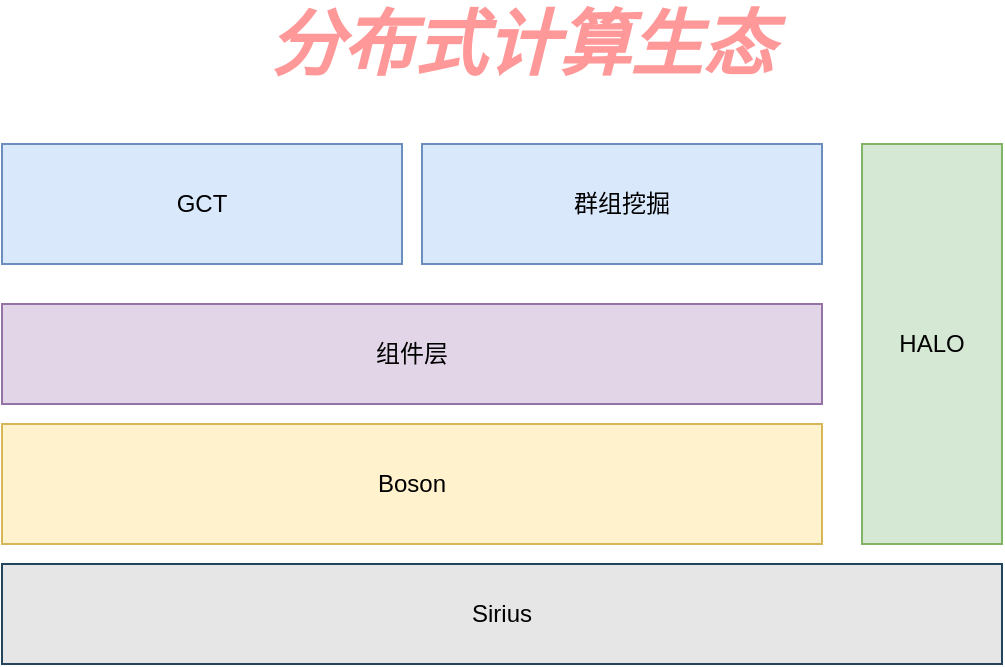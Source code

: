 <mxfile version="11.2.8" type="github" pages="1"><diagram id="XoN9fcAtV8a36HE5HXqE" name="Page-1"><mxGraphModel dx="1142" dy="773" grid="1" gridSize="10" guides="1" tooltips="1" connect="1" arrows="1" fold="1" page="1" pageScale="1" pageWidth="827" pageHeight="1169" math="0" shadow="0"><root><mxCell id="0"/><mxCell id="1" parent="0"/><mxCell id="cCbzjT7Rp-lFHA8LPL1l-1" value="Sirius" style="rounded=0;whiteSpace=wrap;html=1;fillColor=#E6E6E6;strokeColor=#23445d;" vertex="1" parent="1"><mxGeometry x="110" y="420" width="500" height="50" as="geometry"/></mxCell><mxCell id="cCbzjT7Rp-lFHA8LPL1l-2" value="Boson" style="rounded=0;whiteSpace=wrap;html=1;fillColor=#fff2cc;strokeColor=#d6b656;" vertex="1" parent="1"><mxGeometry x="110" y="350" width="410" height="60" as="geometry"/></mxCell><mxCell id="cCbzjT7Rp-lFHA8LPL1l-3" value="HALO" style="rounded=0;whiteSpace=wrap;html=1;fillColor=#d5e8d4;strokeColor=#82b366;" vertex="1" parent="1"><mxGeometry x="540" y="210" width="70" height="200" as="geometry"/></mxCell><mxCell id="cCbzjT7Rp-lFHA8LPL1l-4" value="组件层" style="rounded=0;whiteSpace=wrap;html=1;fillColor=#e1d5e7;strokeColor=#9673a6;" vertex="1" parent="1"><mxGeometry x="110" y="290" width="410" height="50" as="geometry"/></mxCell><mxCell id="cCbzjT7Rp-lFHA8LPL1l-5" value="GCT" style="rounded=0;whiteSpace=wrap;html=1;fillColor=#dae8fc;strokeColor=#6c8ebf;" vertex="1" parent="1"><mxGeometry x="110" y="210" width="200" height="60" as="geometry"/></mxCell><mxCell id="cCbzjT7Rp-lFHA8LPL1l-6" value="群组挖掘" style="rounded=0;whiteSpace=wrap;html=1;fillColor=#dae8fc;strokeColor=#6c8ebf;" vertex="1" parent="1"><mxGeometry x="320" y="210" width="200" height="60" as="geometry"/></mxCell><mxCell id="cCbzjT7Rp-lFHA8LPL1l-7" value="&lt;b&gt;&lt;font style=&quot;font-size: 36px&quot; color=&quot;#ff9999&quot;&gt;&lt;i&gt;分布式计算生态&lt;/i&gt;&lt;/font&gt;&lt;/b&gt;" style="text;html=1;strokeColor=none;fillColor=none;align=center;verticalAlign=middle;whiteSpace=wrap;rounded=0;" vertex="1" parent="1"><mxGeometry x="230" y="140" width="280" height="40" as="geometry"/></mxCell></root></mxGraphModel></diagram></mxfile>